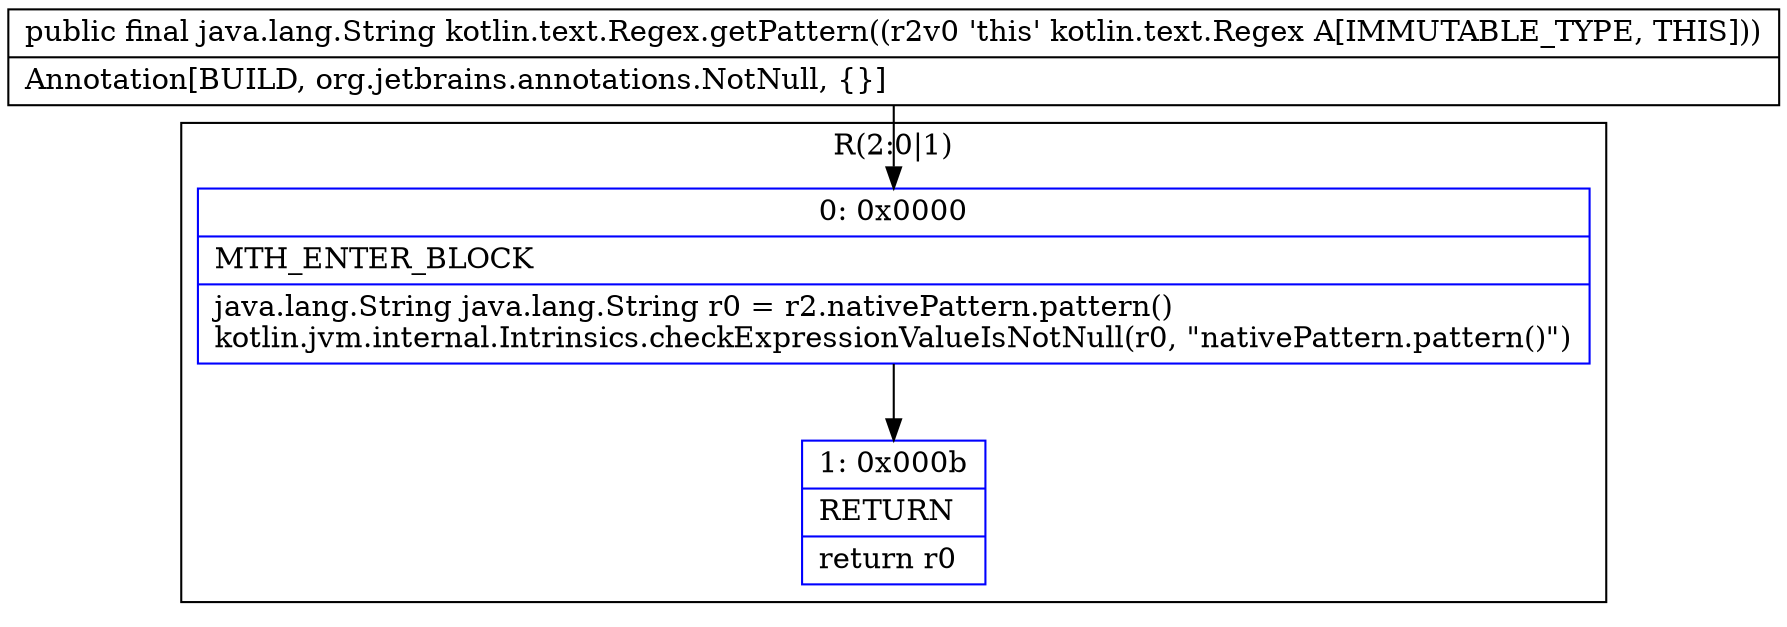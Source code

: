 digraph "CFG forkotlin.text.Regex.getPattern()Ljava\/lang\/String;" {
subgraph cluster_Region_789397998 {
label = "R(2:0|1)";
node [shape=record,color=blue];
Node_0 [shape=record,label="{0\:\ 0x0000|MTH_ENTER_BLOCK\l|java.lang.String java.lang.String r0 = r2.nativePattern.pattern()\lkotlin.jvm.internal.Intrinsics.checkExpressionValueIsNotNull(r0, \"nativePattern.pattern()\")\l}"];
Node_1 [shape=record,label="{1\:\ 0x000b|RETURN\l|return r0\l}"];
}
MethodNode[shape=record,label="{public final java.lang.String kotlin.text.Regex.getPattern((r2v0 'this' kotlin.text.Regex A[IMMUTABLE_TYPE, THIS]))  | Annotation[BUILD, org.jetbrains.annotations.NotNull, \{\}]\l}"];
MethodNode -> Node_0;
Node_0 -> Node_1;
}

